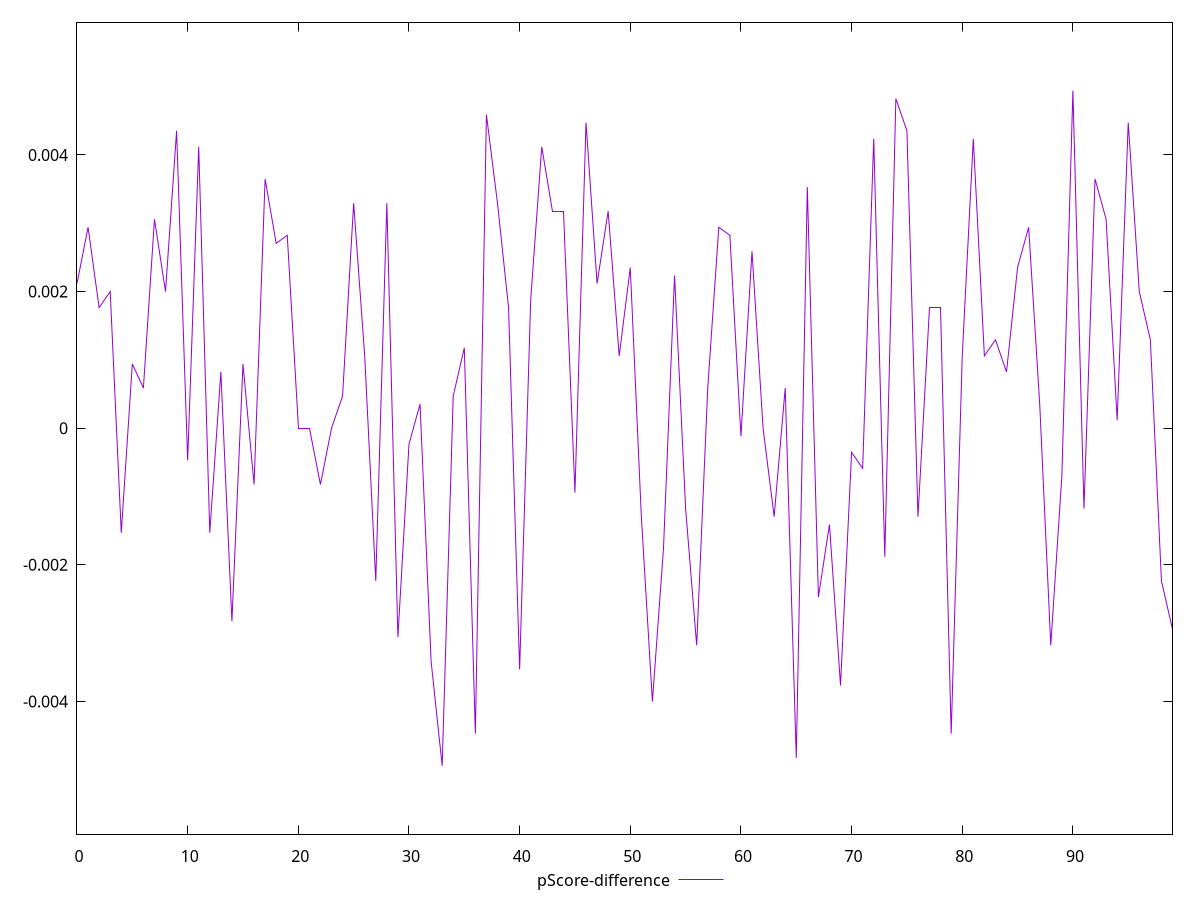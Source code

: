 reset

$pScoreDifference <<EOF
0 0.002117647058823502
1 0.0029411764705882804
2 0.001764705882352946
3 0.0020000000000000018
4 -0.0015294117647058347
5 0.0009411764705882786
6 0.0005882352941176117
7 0.0030588235294117805
8 0.0020000000000000018
9 0.0043529411764705594
10 -0.00047058823529411153
11 0.004117647058823504
12 -0.0015294117647058347
13 0.0008235294117647229
14 -0.002823529411764669
15 0.0009411764705882786
16 -0.0008235294117647229
17 0.003647058823529392
18 0.002705882352941169
19 0.0028235294117647247
20 0
21 0
22 -0.0008235294117647229
23 0
24 0.00047058823529416705
25 0.0032941176470588363
26 0.0010588235294117787
27 -0.0022352941176470575
28 0.0032941176470588363
29 -0.0030588235294117805
30 -0.00023529411764705577
31 0.0003529411764705559
32 -0.0034117647058823364
33 -0.004941176470588227
34 0.00047058823529411153
35 0.0011764705882352788
36 -0.004470588235294115
37 0.004588235294117615
38 0.0032941176470588363
39 0.001764705882352946
40 -0.003529411764705892
41 0.0018823529411765016
42 0.004117647058823559
43 0.003176470588235298
44 0.0031764705882352806
45 -0.0009411764705882231
46 0.004470588235294115
47 0.0021176470588235574
48 0.0031764705882352806
49 0.0010588235294117232
50 0.002352941176470613
51 -0.0012941176470588345
52 -0.0040000000000000036
53 -0.001764705882352946
54 0.0022352941176470575
55 -0.0011764705882352788
56 -0.0031764705882352806
57 0.0005882352941176672
58 0.0029411764705882804
59 0.002823529411764669
60 -0.00011764705882350013
61 0.002588235294117669
62 0
63 -0.0012941176470588345
64 0.0005882352941176672
65 -0.0048235294117647265
66 0.003529411764705892
67 -0.0024705882352941133
68 -0.0014117647058823346
69 -0.003764705882352948
70 -0.0003529411764705559
71 -0.0005882352941176672
72 0.004235294117647059
73 -0.0018823529411765016
74 0.0048235294117647265
75 0.004352941176470615
76 -0.0012941176470588345
77 0.001764705882352946
78 0.001764705882352946
79 -0.004470588235294115
80 0.0010588235294117787
81 0.004235294117647068
82 0.0010588235294117787
83 0.0012941176470588345
84 0.0008235294117647229
85 0.0023529411764705577
86 0.002941176470588225
87 0.0003529411764705559
88 -0.003176470588235336
89 -0.0007058823529412228
90 0.004941176470588227
91 -0.0011764705882352788
92 0.003647058823529392
93 0.003058823529411725
94 0.00011764705882350013
95 0.004470588235294115
96 0.0020000000000000018
97 0.001294117647058779
98 -0.0022352941176470575
99 -0.0029411764705882804
EOF

set key outside below
set xrange [0:99]
set yrange [-0.005941176470588227:0.005941176470588227]
set trange [-0.005941176470588227:0.005941176470588227]
set terminal svg size 640, 500 enhanced background rgb 'white'
set output "reprap/render-blocking-resources/samples/pages+cached+noexternal+nomedia/pScore-difference/values.svg"

plot $pScoreDifference title "pScore-difference" with line

reset
